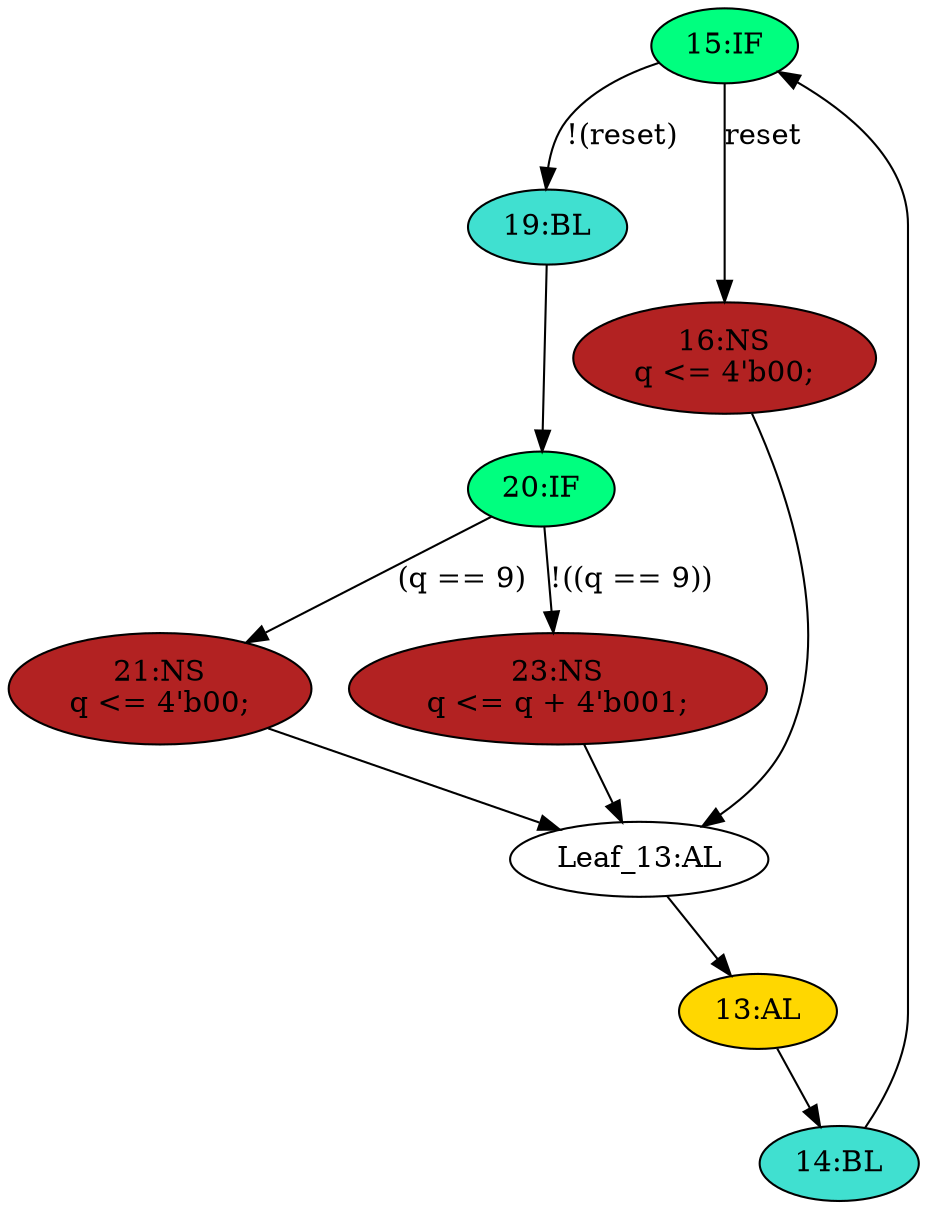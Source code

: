 strict digraph "compose( ,  )" {
	node [label="\N"];
	"15:IF"	[ast="<pyverilog.vparser.ast.IfStatement object at 0x7f79bbfa3d10>",
		fillcolor=springgreen,
		label="15:IF",
		statements="[]",
		style=filled,
		typ=IfStatement];
	"19:BL"	[ast="<pyverilog.vparser.ast.Block object at 0x7f79bbf56810>",
		fillcolor=turquoise,
		label="19:BL",
		statements="[]",
		style=filled,
		typ=Block];
	"15:IF" -> "19:BL"	[cond="['reset']",
		label="!(reset)",
		lineno=15];
	"16:NS"	[ast="<pyverilog.vparser.ast.NonblockingSubstitution object at 0x7f79bbf56750>",
		fillcolor=firebrick,
		label="16:NS
q <= 4'b00;",
		statements="[<pyverilog.vparser.ast.NonblockingSubstitution object at 0x7f79bbf56750>]",
		style=filled,
		typ=NonblockingSubstitution];
	"15:IF" -> "16:NS"	[cond="['reset']",
		label=reset,
		lineno=15];
	"20:IF"	[ast="<pyverilog.vparser.ast.IfStatement object at 0x7f79bbf4ee90>",
		fillcolor=springgreen,
		label="20:IF",
		statements="[]",
		style=filled,
		typ=IfStatement];
	"19:BL" -> "20:IF"	[cond="[]",
		lineno=None];
	"14:BL"	[ast="<pyverilog.vparser.ast.Block object at 0x7f79bc2750d0>",
		fillcolor=turquoise,
		label="14:BL",
		statements="[]",
		style=filled,
		typ=Block];
	"14:BL" -> "15:IF"	[cond="[]",
		lineno=None];
	"Leaf_13:AL"	[def_var="['q']",
		label="Leaf_13:AL"];
	"16:NS" -> "Leaf_13:AL"	[cond="[]",
		lineno=None];
	"21:NS"	[ast="<pyverilog.vparser.ast.NonblockingSubstitution object at 0x7f79bbf4e290>",
		fillcolor=firebrick,
		label="21:NS
q <= 4'b00;",
		statements="[<pyverilog.vparser.ast.NonblockingSubstitution object at 0x7f79bbf4e290>]",
		style=filled,
		typ=NonblockingSubstitution];
	"20:IF" -> "21:NS"	[cond="['q']",
		label="(q == 9)",
		lineno=20];
	"23:NS"	[ast="<pyverilog.vparser.ast.NonblockingSubstitution object at 0x7f79bbfb1390>",
		fillcolor=firebrick,
		label="23:NS
q <= q + 4'b001;",
		statements="[<pyverilog.vparser.ast.NonblockingSubstitution object at 0x7f79bbfb1390>]",
		style=filled,
		typ=NonblockingSubstitution];
	"20:IF" -> "23:NS"	[cond="['q']",
		label="!((q == 9))",
		lineno=20];
	"13:AL"	[ast="<pyverilog.vparser.ast.Always object at 0x7f79bc275790>",
		clk_sens=True,
		fillcolor=gold,
		label="13:AL",
		sens="['clk', 'reset']",
		statements="[]",
		style=filled,
		typ=Always,
		use_var="['reset', 'q']"];
	"Leaf_13:AL" -> "13:AL";
	"13:AL" -> "14:BL"	[cond="[]",
		lineno=None];
	"21:NS" -> "Leaf_13:AL"	[cond="[]",
		lineno=None];
	"23:NS" -> "Leaf_13:AL"	[cond="[]",
		lineno=None];
}
